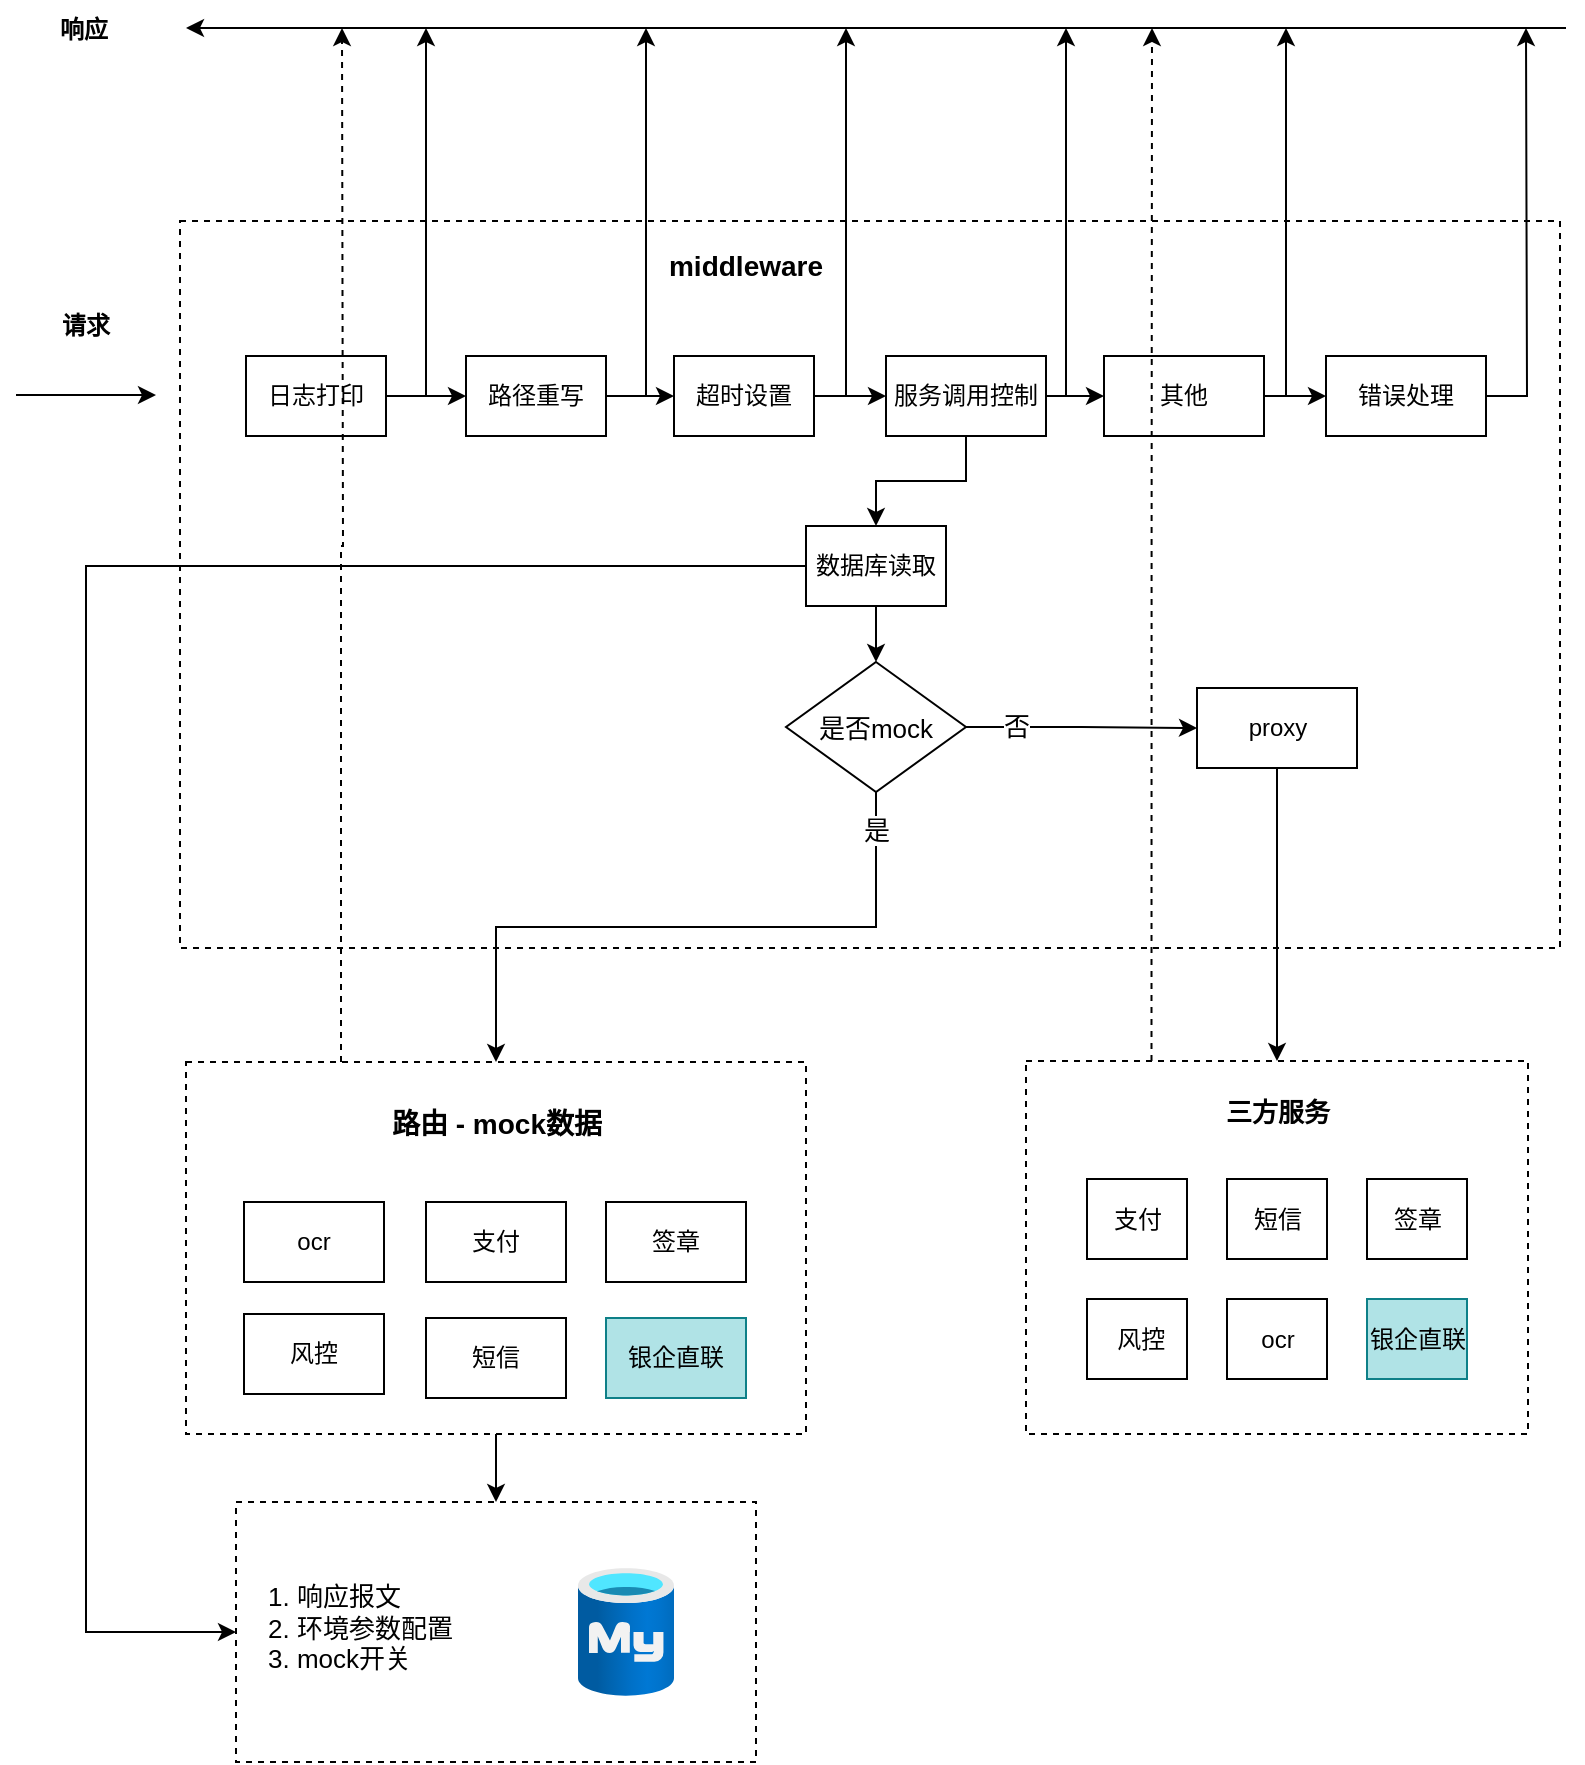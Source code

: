 <mxfile version="17.4.3" type="device"><diagram id="0J4tFUpqffA9D1Z7SYaG" name="Page-1"><mxGraphModel dx="1038" dy="547" grid="1" gridSize="10" guides="1" tooltips="1" connect="1" arrows="1" fold="1" page="1" pageScale="1" pageWidth="827" pageHeight="1169" math="0" shadow="0"><root><mxCell id="0"/><mxCell id="1" parent="0"/><mxCell id="oRuydW940FplMV_MUn1F-1" value="" style="endArrow=classic;html=1;rounded=0;" edge="1" parent="1"><mxGeometry width="50" height="50" relative="1" as="geometry"><mxPoint x="15" y="413.5" as="sourcePoint"/><mxPoint x="85" y="413.5" as="targetPoint"/></mxGeometry></mxCell><mxCell id="oRuydW940FplMV_MUn1F-3" value="" style="rounded=0;whiteSpace=wrap;html=1;dashed=1;fillColor=none;" vertex="1" parent="1"><mxGeometry x="97" y="326.5" width="690" height="363.5" as="geometry"/></mxCell><mxCell id="oRuydW940FplMV_MUn1F-2" value="请求" style="text;html=1;strokeColor=none;fillColor=none;align=center;verticalAlign=middle;whiteSpace=wrap;rounded=0;fontStyle=1" vertex="1" parent="1"><mxGeometry x="20" y="364" width="60" height="30" as="geometry"/></mxCell><mxCell id="oRuydW940FplMV_MUn1F-9" style="edgeStyle=orthogonalEdgeStyle;rounded=0;orthogonalLoop=1;jettySize=auto;html=1;exitX=1;exitY=0.5;exitDx=0;exitDy=0;entryX=0;entryY=0.5;entryDx=0;entryDy=0;" edge="1" parent="1" source="oRuydW940FplMV_MUn1F-4" target="oRuydW940FplMV_MUn1F-5"><mxGeometry relative="1" as="geometry"/></mxCell><mxCell id="oRuydW940FplMV_MUn1F-4" value="日志打印" style="rounded=0;whiteSpace=wrap;html=1;" vertex="1" parent="1"><mxGeometry x="130" y="394" width="70" height="40" as="geometry"/></mxCell><mxCell id="oRuydW940FplMV_MUn1F-10" style="edgeStyle=orthogonalEdgeStyle;rounded=0;orthogonalLoop=1;jettySize=auto;html=1;exitX=1;exitY=0.5;exitDx=0;exitDy=0;entryX=0;entryY=0.5;entryDx=0;entryDy=0;" edge="1" parent="1" source="oRuydW940FplMV_MUn1F-5" target="oRuydW940FplMV_MUn1F-6"><mxGeometry relative="1" as="geometry"/></mxCell><mxCell id="oRuydW940FplMV_MUn1F-5" value="路径重写" style="rounded=0;whiteSpace=wrap;html=1;" vertex="1" parent="1"><mxGeometry x="240" y="394" width="70" height="40" as="geometry"/></mxCell><mxCell id="oRuydW940FplMV_MUn1F-11" style="edgeStyle=orthogonalEdgeStyle;rounded=0;orthogonalLoop=1;jettySize=auto;html=1;exitX=1;exitY=0.5;exitDx=0;exitDy=0;entryX=0;entryY=0.5;entryDx=0;entryDy=0;" edge="1" parent="1" source="oRuydW940FplMV_MUn1F-6" target="oRuydW940FplMV_MUn1F-8"><mxGeometry relative="1" as="geometry"/></mxCell><mxCell id="oRuydW940FplMV_MUn1F-6" value="超时设置" style="rounded=0;whiteSpace=wrap;html=1;" vertex="1" parent="1"><mxGeometry x="344" y="394" width="70" height="40" as="geometry"/></mxCell><mxCell id="oRuydW940FplMV_MUn1F-7" value="middleware" style="text;html=1;strokeColor=none;fillColor=none;align=center;verticalAlign=middle;whiteSpace=wrap;rounded=0;fontStyle=1;fontSize=14;" vertex="1" parent="1"><mxGeometry x="350" y="334" width="60" height="30" as="geometry"/></mxCell><mxCell id="oRuydW940FplMV_MUn1F-43" style="edgeStyle=orthogonalEdgeStyle;rounded=0;orthogonalLoop=1;jettySize=auto;html=1;exitX=1;exitY=0.5;exitDx=0;exitDy=0;fontSize=14;" edge="1" parent="1" source="oRuydW940FplMV_MUn1F-8" target="oRuydW940FplMV_MUn1F-41"><mxGeometry relative="1" as="geometry"/></mxCell><mxCell id="oRuydW940FplMV_MUn1F-93" style="edgeStyle=orthogonalEdgeStyle;rounded=0;orthogonalLoop=1;jettySize=auto;html=1;exitX=0.5;exitY=1;exitDx=0;exitDy=0;entryX=0.5;entryY=0;entryDx=0;entryDy=0;fontSize=13;" edge="1" parent="1" source="oRuydW940FplMV_MUn1F-8" target="oRuydW940FplMV_MUn1F-92"><mxGeometry relative="1" as="geometry"/></mxCell><mxCell id="oRuydW940FplMV_MUn1F-8" value="服务调用控制" style="rounded=0;whiteSpace=wrap;html=1;" vertex="1" parent="1"><mxGeometry x="450" y="394" width="80" height="40" as="geometry"/></mxCell><mxCell id="oRuydW940FplMV_MUn1F-45" style="edgeStyle=orthogonalEdgeStyle;rounded=0;orthogonalLoop=1;jettySize=auto;html=1;exitX=0.5;exitY=1;exitDx=0;exitDy=0;fontSize=14;" edge="1" parent="1" source="oRuydW940FplMV_MUn1F-26" target="oRuydW940FplMV_MUn1F-23"><mxGeometry relative="1" as="geometry"/></mxCell><mxCell id="oRuydW940FplMV_MUn1F-49" value="是" style="edgeLabel;html=1;align=center;verticalAlign=middle;resizable=0;points=[];fontSize=13;" vertex="1" connectable="0" parent="oRuydW940FplMV_MUn1F-45"><mxGeometry x="-0.808" relative="1" as="geometry"><mxPoint y="-12" as="offset"/></mxGeometry></mxCell><mxCell id="oRuydW940FplMV_MUn1F-94" style="edgeStyle=orthogonalEdgeStyle;rounded=0;orthogonalLoop=1;jettySize=auto;html=1;exitX=1;exitY=0.5;exitDx=0;exitDy=0;entryX=0;entryY=0.5;entryDx=0;entryDy=0;fontSize=13;" edge="1" parent="1" source="oRuydW940FplMV_MUn1F-26" target="oRuydW940FplMV_MUn1F-71"><mxGeometry relative="1" as="geometry"/></mxCell><mxCell id="oRuydW940FplMV_MUn1F-96" value="否" style="edgeLabel;html=1;align=center;verticalAlign=middle;resizable=0;points=[];fontSize=13;" vertex="1" connectable="0" parent="oRuydW940FplMV_MUn1F-94"><mxGeometry x="-0.803" y="1" relative="1" as="geometry"><mxPoint x="13" as="offset"/></mxGeometry></mxCell><mxCell id="oRuydW940FplMV_MUn1F-26" value="&lt;font style=&quot;font-size: 13px&quot;&gt;是否mock&lt;/font&gt;" style="rhombus;whiteSpace=wrap;html=1;fontSize=14;fillColor=none;" vertex="1" parent="1"><mxGeometry x="400" y="547" width="90" height="65" as="geometry"/></mxCell><mxCell id="oRuydW940FplMV_MUn1F-41" value="其他" style="rounded=0;whiteSpace=wrap;html=1;fillColor=none;" vertex="1" parent="1"><mxGeometry x="559" y="394" width="80" height="40" as="geometry"/></mxCell><mxCell id="oRuydW940FplMV_MUn1F-44" style="edgeStyle=orthogonalEdgeStyle;rounded=0;orthogonalLoop=1;jettySize=auto;html=1;exitX=1;exitY=0.5;exitDx=0;exitDy=0;fontSize=14;" edge="1" parent="1" source="oRuydW940FplMV_MUn1F-41" target="oRuydW940FplMV_MUn1F-42"><mxGeometry relative="1" as="geometry"/></mxCell><mxCell id="oRuydW940FplMV_MUn1F-86" style="edgeStyle=orthogonalEdgeStyle;rounded=0;orthogonalLoop=1;jettySize=auto;html=1;exitX=1;exitY=0.5;exitDx=0;exitDy=0;fontSize=13;" edge="1" parent="1" source="oRuydW940FplMV_MUn1F-42"><mxGeometry relative="1" as="geometry"><mxPoint x="770" y="230" as="targetPoint"/></mxGeometry></mxCell><mxCell id="oRuydW940FplMV_MUn1F-42" value="错误处理" style="rounded=0;whiteSpace=wrap;html=1;" vertex="1" parent="1"><mxGeometry x="670" y="394" width="80" height="40" as="geometry"/></mxCell><mxCell id="oRuydW940FplMV_MUn1F-64" value="" style="group" vertex="1" connectable="0" parent="1"><mxGeometry x="520" y="746.5" width="251" height="186.5" as="geometry"/></mxCell><mxCell id="oRuydW940FplMV_MUn1F-33" value="支付" style="rounded=0;whiteSpace=wrap;html=1;movable=1;resizable=1;rotatable=1;deletable=1;editable=1;connectable=1;" vertex="1" parent="oRuydW940FplMV_MUn1F-64"><mxGeometry x="30.5" y="59" width="50" height="40" as="geometry"/></mxCell><mxCell id="oRuydW940FplMV_MUn1F-34" value="签章" style="rounded=0;whiteSpace=wrap;html=1;movable=1;resizable=1;rotatable=1;deletable=1;editable=1;connectable=1;" vertex="1" parent="oRuydW940FplMV_MUn1F-64"><mxGeometry x="170.5" y="59" width="50" height="40" as="geometry"/></mxCell><mxCell id="oRuydW940FplMV_MUn1F-36" value="&amp;nbsp;风控" style="rounded=0;whiteSpace=wrap;html=1;movable=1;resizable=1;rotatable=1;deletable=1;editable=1;connectable=1;" vertex="1" parent="oRuydW940FplMV_MUn1F-64"><mxGeometry x="30.5" y="119" width="50" height="40" as="geometry"/></mxCell><mxCell id="oRuydW940FplMV_MUn1F-39" value="短信" style="rounded=0;whiteSpace=wrap;html=1;movable=1;resizable=1;rotatable=1;deletable=1;editable=1;connectable=1;" vertex="1" parent="oRuydW940FplMV_MUn1F-64"><mxGeometry x="100.5" y="59" width="50" height="40" as="geometry"/></mxCell><mxCell id="oRuydW940FplMV_MUn1F-53" value="ocr" style="rounded=0;whiteSpace=wrap;html=1;movable=1;resizable=1;rotatable=1;deletable=1;editable=1;connectable=1;" vertex="1" parent="oRuydW940FplMV_MUn1F-64"><mxGeometry x="100.5" y="119" width="50" height="40" as="geometry"/></mxCell><mxCell id="oRuydW940FplMV_MUn1F-58" value="" style="rounded=0;whiteSpace=wrap;html=1;dashed=1;fontSize=13;fillColor=none;" vertex="1" parent="oRuydW940FplMV_MUn1F-64"><mxGeometry width="251" height="186.5" as="geometry"/></mxCell><mxCell id="oRuydW940FplMV_MUn1F-54" value="银企直联" style="rounded=0;whiteSpace=wrap;html=1;movable=1;resizable=1;rotatable=1;deletable=1;editable=1;connectable=1;fillColor=#b0e3e6;strokeColor=#0e8088;" vertex="1" parent="oRuydW940FplMV_MUn1F-64"><mxGeometry x="170.5" y="119" width="50" height="40" as="geometry"/></mxCell><mxCell id="oRuydW940FplMV_MUn1F-63" value="三方服务" style="text;html=1;strokeColor=none;fillColor=none;align=center;verticalAlign=middle;whiteSpace=wrap;rounded=0;dashed=1;fontSize=13;fontStyle=1" vertex="1" parent="oRuydW940FplMV_MUn1F-64"><mxGeometry x="96" y="10" width="60" height="30" as="geometry"/></mxCell><mxCell id="oRuydW940FplMV_MUn1F-67" value="" style="group" vertex="1" connectable="0" parent="1"><mxGeometry x="100" y="747" width="310" height="186" as="geometry"/></mxCell><mxCell id="oRuydW940FplMV_MUn1F-23" value="" style="rounded=0;whiteSpace=wrap;html=1;dashed=1;fontSize=14;fillColor=none;" vertex="1" parent="oRuydW940FplMV_MUn1F-67"><mxGeometry width="310" height="186" as="geometry"/></mxCell><mxCell id="oRuydW940FplMV_MUn1F-13" value="ocr" style="rounded=0;whiteSpace=wrap;html=1;" vertex="1" parent="oRuydW940FplMV_MUn1F-67"><mxGeometry x="29" y="70" width="70" height="40" as="geometry"/></mxCell><mxCell id="oRuydW940FplMV_MUn1F-14" value="风控" style="rounded=0;whiteSpace=wrap;html=1;" vertex="1" parent="oRuydW940FplMV_MUn1F-67"><mxGeometry x="29" y="126" width="70" height="40" as="geometry"/></mxCell><mxCell id="oRuydW940FplMV_MUn1F-15" value="支付" style="rounded=0;whiteSpace=wrap;html=1;" vertex="1" parent="oRuydW940FplMV_MUn1F-67"><mxGeometry x="120" y="70" width="70" height="40" as="geometry"/></mxCell><mxCell id="oRuydW940FplMV_MUn1F-16" value="签章" style="rounded=0;whiteSpace=wrap;html=1;" vertex="1" parent="oRuydW940FplMV_MUn1F-67"><mxGeometry x="210" y="70" width="70" height="40" as="geometry"/></mxCell><mxCell id="oRuydW940FplMV_MUn1F-17" value="短信" style="rounded=0;whiteSpace=wrap;html=1;" vertex="1" parent="oRuydW940FplMV_MUn1F-67"><mxGeometry x="120" y="128" width="70" height="40" as="geometry"/></mxCell><mxCell id="oRuydW940FplMV_MUn1F-25" value="路由 - mock数据" style="text;html=1;strokeColor=none;fillColor=none;align=center;verticalAlign=middle;whiteSpace=wrap;rounded=0;dashed=1;fontSize=14;fontStyle=1" vertex="1" parent="oRuydW940FplMV_MUn1F-67"><mxGeometry x="89.5" y="16" width="131" height="30" as="geometry"/></mxCell><mxCell id="oRuydW940FplMV_MUn1F-46" value="银企直联" style="rounded=0;whiteSpace=wrap;html=1;fillColor=#b0e3e6;strokeColor=#0e8088;" vertex="1" parent="oRuydW940FplMV_MUn1F-67"><mxGeometry x="210" y="128" width="70" height="40" as="geometry"/></mxCell><mxCell id="oRuydW940FplMV_MUn1F-72" style="edgeStyle=orthogonalEdgeStyle;rounded=0;orthogonalLoop=1;jettySize=auto;html=1;exitX=0.5;exitY=1;exitDx=0;exitDy=0;entryX=0.5;entryY=0;entryDx=0;entryDy=0;fontSize=13;" edge="1" parent="1" source="oRuydW940FplMV_MUn1F-71" target="oRuydW940FplMV_MUn1F-58"><mxGeometry relative="1" as="geometry"/></mxCell><mxCell id="oRuydW940FplMV_MUn1F-71" value="proxy" style="rounded=0;whiteSpace=wrap;html=1;" vertex="1" parent="1"><mxGeometry x="605.5" y="560" width="80" height="40" as="geometry"/></mxCell><mxCell id="oRuydW940FplMV_MUn1F-77" value="" style="endArrow=classic;html=1;rounded=0;fontSize=13;" edge="1" parent="1"><mxGeometry width="50" height="50" relative="1" as="geometry"><mxPoint x="790" y="230" as="sourcePoint"/><mxPoint x="100" y="230" as="targetPoint"/></mxGeometry></mxCell><mxCell id="oRuydW940FplMV_MUn1F-78" style="edgeStyle=orthogonalEdgeStyle;rounded=0;orthogonalLoop=1;jettySize=auto;html=1;exitX=0.25;exitY=0;exitDx=0;exitDy=0;fontSize=13;dashed=1;" edge="1" parent="1" source="oRuydW940FplMV_MUn1F-23"><mxGeometry relative="1" as="geometry"><mxPoint x="178" y="230" as="targetPoint"/></mxGeometry></mxCell><mxCell id="oRuydW940FplMV_MUn1F-79" style="edgeStyle=orthogonalEdgeStyle;rounded=0;orthogonalLoop=1;jettySize=auto;html=1;exitX=0.25;exitY=0;exitDx=0;exitDy=0;dashed=1;fontSize=13;" edge="1" parent="1" source="oRuydW940FplMV_MUn1F-58"><mxGeometry relative="1" as="geometry"><mxPoint x="583" y="230" as="targetPoint"/></mxGeometry></mxCell><mxCell id="oRuydW940FplMV_MUn1F-80" value="" style="endArrow=classic;html=1;rounded=0;fontSize=13;" edge="1" parent="1"><mxGeometry width="50" height="50" relative="1" as="geometry"><mxPoint x="220" y="414" as="sourcePoint"/><mxPoint x="220" y="230" as="targetPoint"/></mxGeometry></mxCell><mxCell id="oRuydW940FplMV_MUn1F-81" value="" style="endArrow=classic;html=1;rounded=0;fontSize=13;" edge="1" parent="1"><mxGeometry width="50" height="50" relative="1" as="geometry"><mxPoint x="330" y="414" as="sourcePoint"/><mxPoint x="330" y="230" as="targetPoint"/></mxGeometry></mxCell><mxCell id="oRuydW940FplMV_MUn1F-82" value="" style="endArrow=classic;html=1;rounded=0;fontSize=13;" edge="1" parent="1"><mxGeometry width="50" height="50" relative="1" as="geometry"><mxPoint x="430" y="414" as="sourcePoint"/><mxPoint x="430" y="230" as="targetPoint"/></mxGeometry></mxCell><mxCell id="oRuydW940FplMV_MUn1F-83" value="" style="endArrow=classic;html=1;rounded=0;fontSize=13;" edge="1" parent="1"><mxGeometry width="50" height="50" relative="1" as="geometry"><mxPoint x="540" y="414" as="sourcePoint"/><mxPoint x="540" y="230" as="targetPoint"/></mxGeometry></mxCell><mxCell id="oRuydW940FplMV_MUn1F-84" value="" style="endArrow=classic;html=1;rounded=0;fontSize=13;" edge="1" parent="1"><mxGeometry width="50" height="50" relative="1" as="geometry"><mxPoint x="650" y="414" as="sourcePoint"/><mxPoint x="650" y="230" as="targetPoint"/></mxGeometry></mxCell><mxCell id="oRuydW940FplMV_MUn1F-87" value="响应" style="text;html=1;strokeColor=none;fillColor=none;align=center;verticalAlign=middle;whiteSpace=wrap;rounded=0;fontStyle=1" vertex="1" parent="1"><mxGeometry x="19" y="216" width="60" height="30" as="geometry"/></mxCell><mxCell id="oRuydW940FplMV_MUn1F-88" value="" style="aspect=fixed;html=1;points=[];align=center;image;fontSize=12;image=img/lib/azure2/databases/Azure_Database_MySQL_Server.svg;dashed=1;fillColor=none;" vertex="1" parent="1"><mxGeometry x="296" y="1000" width="48" height="64" as="geometry"/></mxCell><mxCell id="oRuydW940FplMV_MUn1F-89" value="" style="rounded=0;whiteSpace=wrap;html=1;dashed=1;fontSize=13;fillColor=none;" vertex="1" parent="1"><mxGeometry x="125" y="967" width="260" height="130" as="geometry"/></mxCell><mxCell id="oRuydW940FplMV_MUn1F-90" style="edgeStyle=orthogonalEdgeStyle;rounded=0;orthogonalLoop=1;jettySize=auto;html=1;exitX=0.5;exitY=1;exitDx=0;exitDy=0;entryX=0.5;entryY=0;entryDx=0;entryDy=0;fontSize=13;" edge="1" parent="1" source="oRuydW940FplMV_MUn1F-23" target="oRuydW940FplMV_MUn1F-89"><mxGeometry relative="1" as="geometry"/></mxCell><mxCell id="oRuydW940FplMV_MUn1F-91" value="1. 响应报文&lt;br&gt;2. 环境参数配置&lt;br&gt;3. mock开关" style="text;html=1;strokeColor=none;fillColor=none;align=left;verticalAlign=middle;whiteSpace=wrap;rounded=0;dashed=1;fontSize=13;" vertex="1" parent="1"><mxGeometry x="139" y="990" width="121" height="80" as="geometry"/></mxCell><mxCell id="oRuydW940FplMV_MUn1F-95" style="edgeStyle=orthogonalEdgeStyle;rounded=0;orthogonalLoop=1;jettySize=auto;html=1;exitX=0.5;exitY=1;exitDx=0;exitDy=0;entryX=0.5;entryY=0;entryDx=0;entryDy=0;fontSize=13;" edge="1" parent="1" source="oRuydW940FplMV_MUn1F-92" target="oRuydW940FplMV_MUn1F-26"><mxGeometry relative="1" as="geometry"/></mxCell><mxCell id="oRuydW940FplMV_MUn1F-98" style="edgeStyle=orthogonalEdgeStyle;rounded=0;orthogonalLoop=1;jettySize=auto;html=1;exitX=0;exitY=0.5;exitDx=0;exitDy=0;entryX=0;entryY=0.5;entryDx=0;entryDy=0;fontSize=13;" edge="1" parent="1" source="oRuydW940FplMV_MUn1F-92" target="oRuydW940FplMV_MUn1F-89"><mxGeometry relative="1" as="geometry"><Array as="points"><mxPoint x="50" y="499"/><mxPoint x="50" y="1032"/></Array></mxGeometry></mxCell><mxCell id="oRuydW940FplMV_MUn1F-92" value="数据库读取" style="rounded=0;whiteSpace=wrap;html=1;" vertex="1" parent="1"><mxGeometry x="410" y="479" width="70" height="40" as="geometry"/></mxCell></root></mxGraphModel></diagram></mxfile>